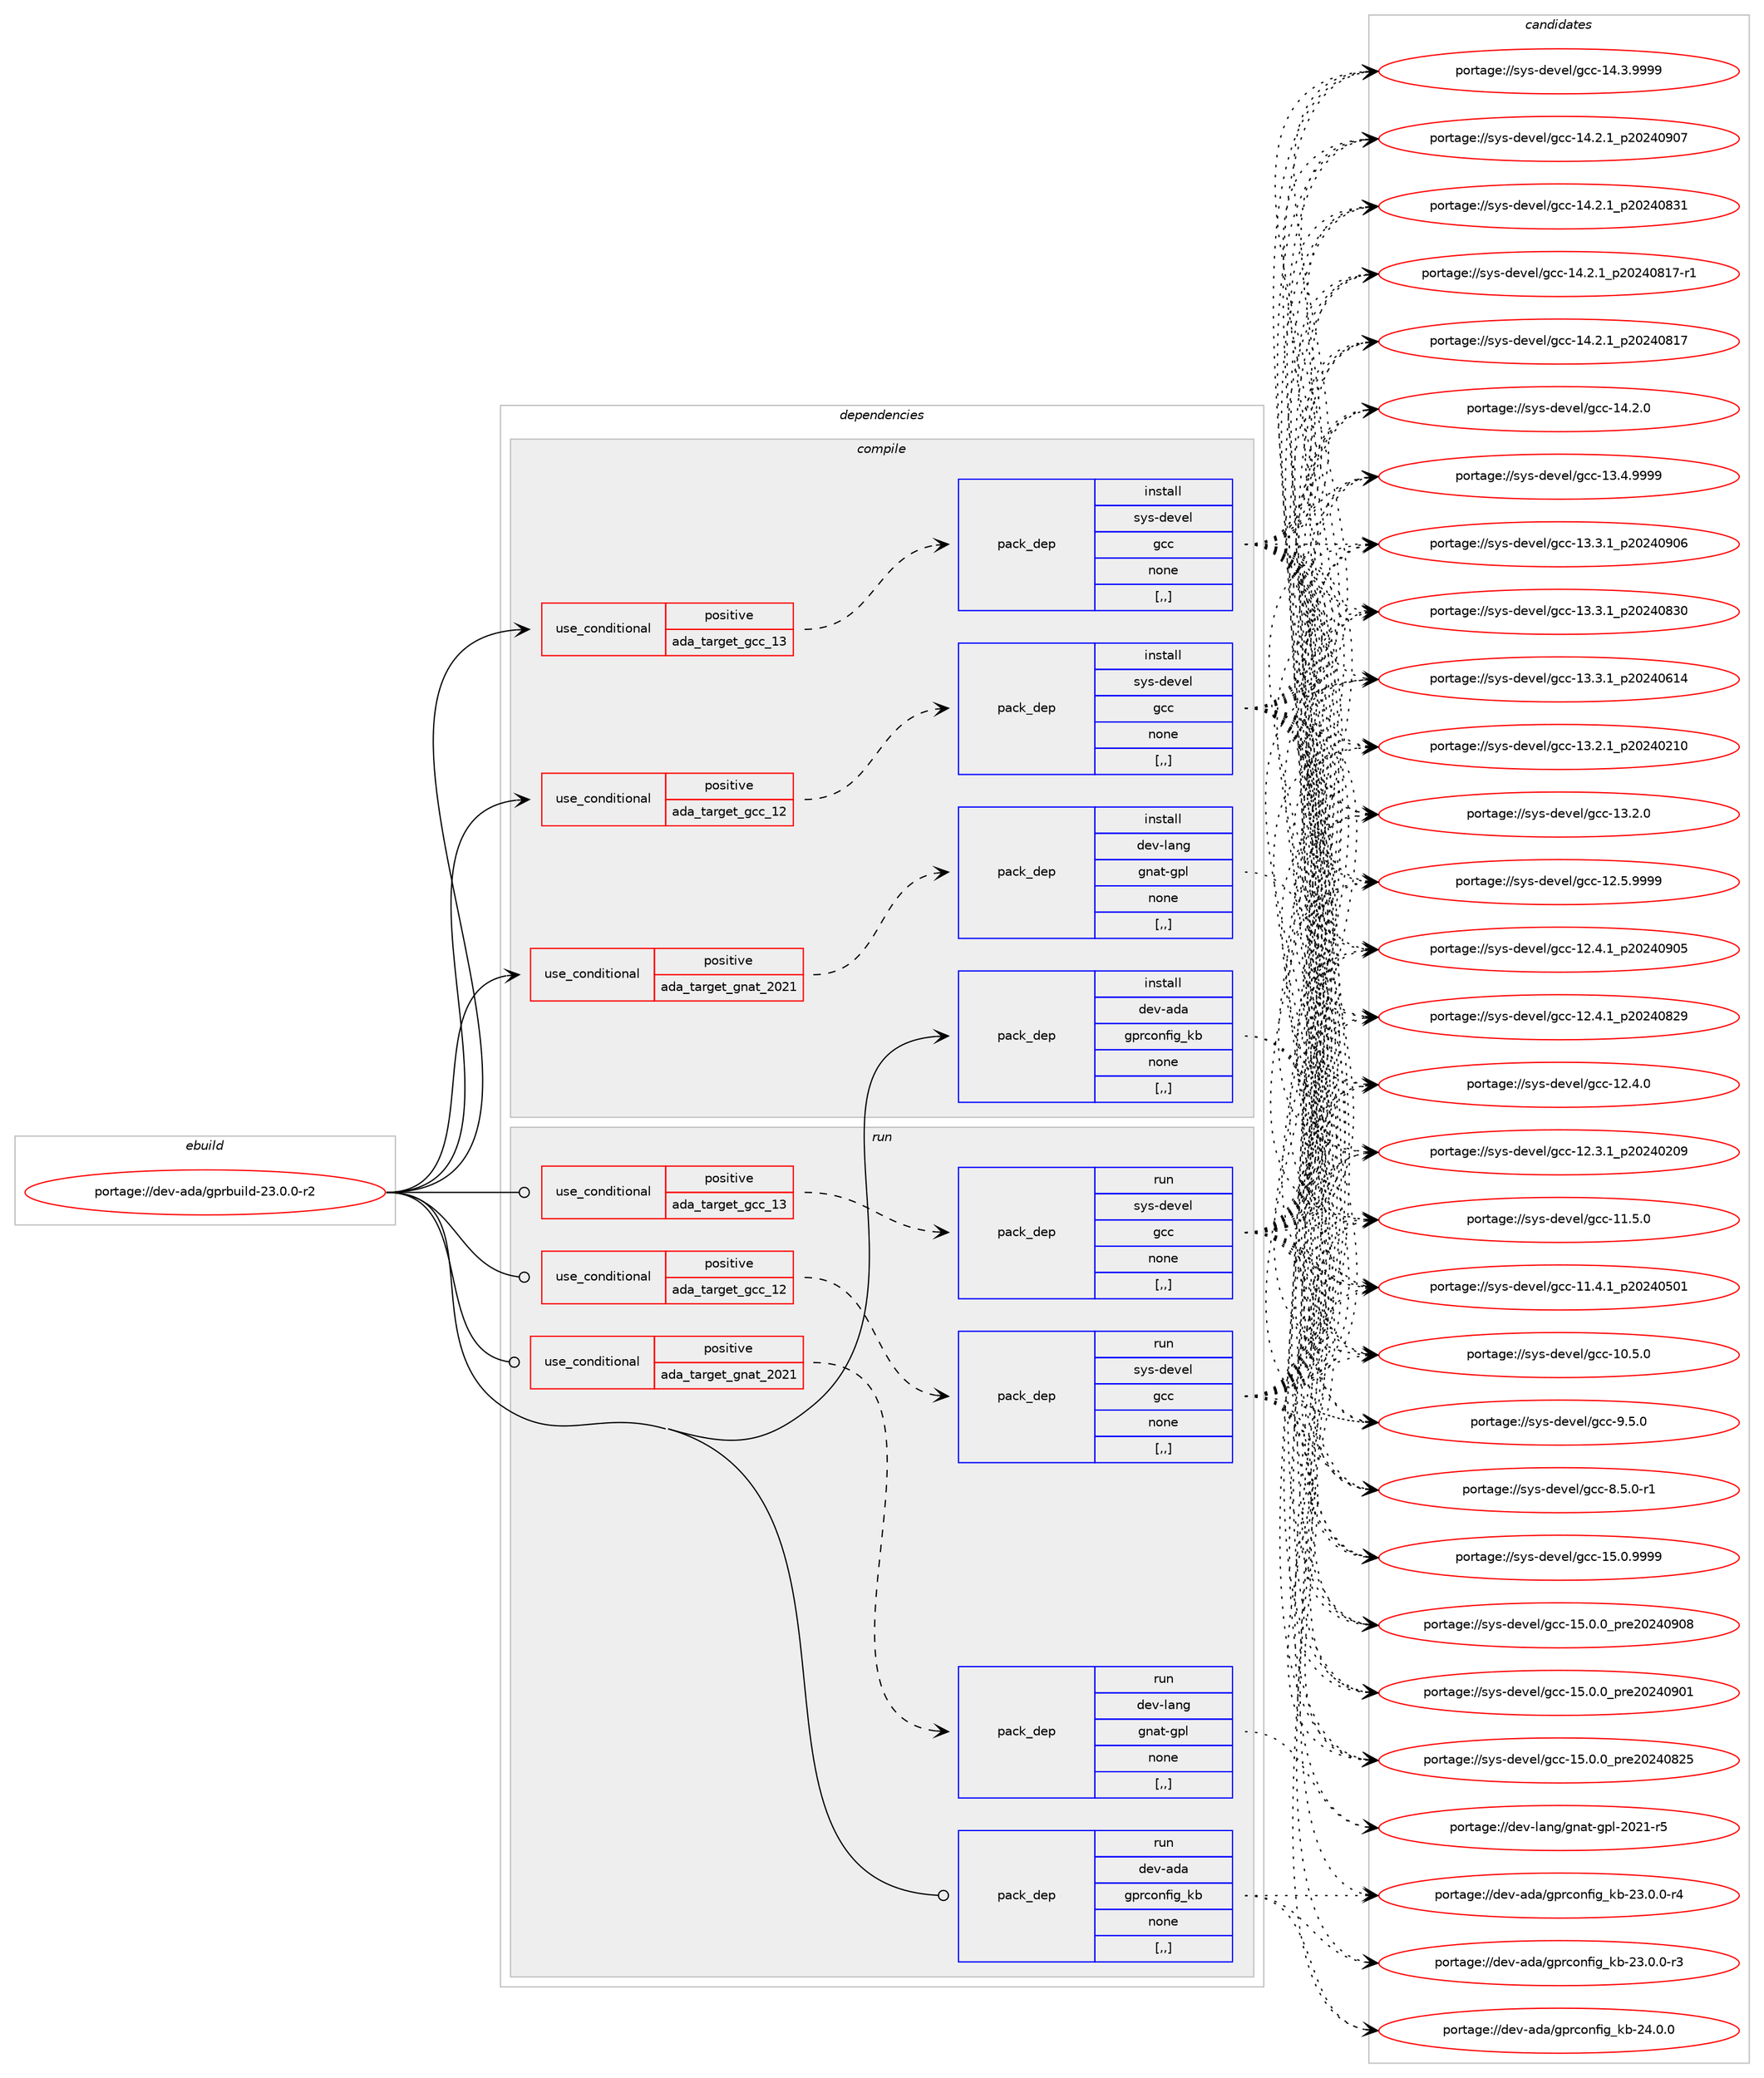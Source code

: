 digraph prolog {

# *************
# Graph options
# *************

newrank=true;
concentrate=true;
compound=true;
graph [rankdir=LR,fontname=Helvetica,fontsize=10,ranksep=1.5];#, ranksep=2.5, nodesep=0.2];
edge  [arrowhead=vee];
node  [fontname=Helvetica,fontsize=10];

# **********
# The ebuild
# **********

subgraph cluster_leftcol {
color=gray;
label=<<i>ebuild</i>>;
id [label="portage://dev-ada/gprbuild-23.0.0-r2", color=red, width=4, href="../dev-ada/gprbuild-23.0.0-r2.svg"];
}

# ****************
# The dependencies
# ****************

subgraph cluster_midcol {
color=gray;
label=<<i>dependencies</i>>;
subgraph cluster_compile {
fillcolor="#eeeeee";
style=filled;
label=<<i>compile</i>>;
subgraph cond146404 {
dependency557333 [label=<<TABLE BORDER="0" CELLBORDER="1" CELLSPACING="0" CELLPADDING="4"><TR><TD ROWSPAN="3" CELLPADDING="10">use_conditional</TD></TR><TR><TD>positive</TD></TR><TR><TD>ada_target_gcc_12</TD></TR></TABLE>>, shape=none, color=red];
subgraph pack406407 {
dependency557334 [label=<<TABLE BORDER="0" CELLBORDER="1" CELLSPACING="0" CELLPADDING="4" WIDTH="220"><TR><TD ROWSPAN="6" CELLPADDING="30">pack_dep</TD></TR><TR><TD WIDTH="110">install</TD></TR><TR><TD>sys-devel</TD></TR><TR><TD>gcc</TD></TR><TR><TD>none</TD></TR><TR><TD>[,,]</TD></TR></TABLE>>, shape=none, color=blue];
}
dependency557333:e -> dependency557334:w [weight=20,style="dashed",arrowhead="vee"];
}
id:e -> dependency557333:w [weight=20,style="solid",arrowhead="vee"];
subgraph cond146405 {
dependency557335 [label=<<TABLE BORDER="0" CELLBORDER="1" CELLSPACING="0" CELLPADDING="4"><TR><TD ROWSPAN="3" CELLPADDING="10">use_conditional</TD></TR><TR><TD>positive</TD></TR><TR><TD>ada_target_gcc_13</TD></TR></TABLE>>, shape=none, color=red];
subgraph pack406408 {
dependency557336 [label=<<TABLE BORDER="0" CELLBORDER="1" CELLSPACING="0" CELLPADDING="4" WIDTH="220"><TR><TD ROWSPAN="6" CELLPADDING="30">pack_dep</TD></TR><TR><TD WIDTH="110">install</TD></TR><TR><TD>sys-devel</TD></TR><TR><TD>gcc</TD></TR><TR><TD>none</TD></TR><TR><TD>[,,]</TD></TR></TABLE>>, shape=none, color=blue];
}
dependency557335:e -> dependency557336:w [weight=20,style="dashed",arrowhead="vee"];
}
id:e -> dependency557335:w [weight=20,style="solid",arrowhead="vee"];
subgraph cond146406 {
dependency557337 [label=<<TABLE BORDER="0" CELLBORDER="1" CELLSPACING="0" CELLPADDING="4"><TR><TD ROWSPAN="3" CELLPADDING="10">use_conditional</TD></TR><TR><TD>positive</TD></TR><TR><TD>ada_target_gnat_2021</TD></TR></TABLE>>, shape=none, color=red];
subgraph pack406409 {
dependency557338 [label=<<TABLE BORDER="0" CELLBORDER="1" CELLSPACING="0" CELLPADDING="4" WIDTH="220"><TR><TD ROWSPAN="6" CELLPADDING="30">pack_dep</TD></TR><TR><TD WIDTH="110">install</TD></TR><TR><TD>dev-lang</TD></TR><TR><TD>gnat-gpl</TD></TR><TR><TD>none</TD></TR><TR><TD>[,,]</TD></TR></TABLE>>, shape=none, color=blue];
}
dependency557337:e -> dependency557338:w [weight=20,style="dashed",arrowhead="vee"];
}
id:e -> dependency557337:w [weight=20,style="solid",arrowhead="vee"];
subgraph pack406410 {
dependency557339 [label=<<TABLE BORDER="0" CELLBORDER="1" CELLSPACING="0" CELLPADDING="4" WIDTH="220"><TR><TD ROWSPAN="6" CELLPADDING="30">pack_dep</TD></TR><TR><TD WIDTH="110">install</TD></TR><TR><TD>dev-ada</TD></TR><TR><TD>gprconfig_kb</TD></TR><TR><TD>none</TD></TR><TR><TD>[,,]</TD></TR></TABLE>>, shape=none, color=blue];
}
id:e -> dependency557339:w [weight=20,style="solid",arrowhead="vee"];
}
subgraph cluster_compileandrun {
fillcolor="#eeeeee";
style=filled;
label=<<i>compile and run</i>>;
}
subgraph cluster_run {
fillcolor="#eeeeee";
style=filled;
label=<<i>run</i>>;
subgraph cond146407 {
dependency557340 [label=<<TABLE BORDER="0" CELLBORDER="1" CELLSPACING="0" CELLPADDING="4"><TR><TD ROWSPAN="3" CELLPADDING="10">use_conditional</TD></TR><TR><TD>positive</TD></TR><TR><TD>ada_target_gcc_12</TD></TR></TABLE>>, shape=none, color=red];
subgraph pack406411 {
dependency557341 [label=<<TABLE BORDER="0" CELLBORDER="1" CELLSPACING="0" CELLPADDING="4" WIDTH="220"><TR><TD ROWSPAN="6" CELLPADDING="30">pack_dep</TD></TR><TR><TD WIDTH="110">run</TD></TR><TR><TD>sys-devel</TD></TR><TR><TD>gcc</TD></TR><TR><TD>none</TD></TR><TR><TD>[,,]</TD></TR></TABLE>>, shape=none, color=blue];
}
dependency557340:e -> dependency557341:w [weight=20,style="dashed",arrowhead="vee"];
}
id:e -> dependency557340:w [weight=20,style="solid",arrowhead="odot"];
subgraph cond146408 {
dependency557342 [label=<<TABLE BORDER="0" CELLBORDER="1" CELLSPACING="0" CELLPADDING="4"><TR><TD ROWSPAN="3" CELLPADDING="10">use_conditional</TD></TR><TR><TD>positive</TD></TR><TR><TD>ada_target_gcc_13</TD></TR></TABLE>>, shape=none, color=red];
subgraph pack406412 {
dependency557343 [label=<<TABLE BORDER="0" CELLBORDER="1" CELLSPACING="0" CELLPADDING="4" WIDTH="220"><TR><TD ROWSPAN="6" CELLPADDING="30">pack_dep</TD></TR><TR><TD WIDTH="110">run</TD></TR><TR><TD>sys-devel</TD></TR><TR><TD>gcc</TD></TR><TR><TD>none</TD></TR><TR><TD>[,,]</TD></TR></TABLE>>, shape=none, color=blue];
}
dependency557342:e -> dependency557343:w [weight=20,style="dashed",arrowhead="vee"];
}
id:e -> dependency557342:w [weight=20,style="solid",arrowhead="odot"];
subgraph cond146409 {
dependency557344 [label=<<TABLE BORDER="0" CELLBORDER="1" CELLSPACING="0" CELLPADDING="4"><TR><TD ROWSPAN="3" CELLPADDING="10">use_conditional</TD></TR><TR><TD>positive</TD></TR><TR><TD>ada_target_gnat_2021</TD></TR></TABLE>>, shape=none, color=red];
subgraph pack406413 {
dependency557345 [label=<<TABLE BORDER="0" CELLBORDER="1" CELLSPACING="0" CELLPADDING="4" WIDTH="220"><TR><TD ROWSPAN="6" CELLPADDING="30">pack_dep</TD></TR><TR><TD WIDTH="110">run</TD></TR><TR><TD>dev-lang</TD></TR><TR><TD>gnat-gpl</TD></TR><TR><TD>none</TD></TR><TR><TD>[,,]</TD></TR></TABLE>>, shape=none, color=blue];
}
dependency557344:e -> dependency557345:w [weight=20,style="dashed",arrowhead="vee"];
}
id:e -> dependency557344:w [weight=20,style="solid",arrowhead="odot"];
subgraph pack406414 {
dependency557346 [label=<<TABLE BORDER="0" CELLBORDER="1" CELLSPACING="0" CELLPADDING="4" WIDTH="220"><TR><TD ROWSPAN="6" CELLPADDING="30">pack_dep</TD></TR><TR><TD WIDTH="110">run</TD></TR><TR><TD>dev-ada</TD></TR><TR><TD>gprconfig_kb</TD></TR><TR><TD>none</TD></TR><TR><TD>[,,]</TD></TR></TABLE>>, shape=none, color=blue];
}
id:e -> dependency557346:w [weight=20,style="solid",arrowhead="odot"];
}
}

# **************
# The candidates
# **************

subgraph cluster_choices {
rank=same;
color=gray;
label=<<i>candidates</i>>;

subgraph choice406407 {
color=black;
nodesep=1;
choice1151211154510010111810110847103999945495346484657575757 [label="portage://sys-devel/gcc-15.0.9999", color=red, width=4,href="../sys-devel/gcc-15.0.9999.svg"];
choice1151211154510010111810110847103999945495346484648951121141015048505248574856 [label="portage://sys-devel/gcc-15.0.0_pre20240908", color=red, width=4,href="../sys-devel/gcc-15.0.0_pre20240908.svg"];
choice1151211154510010111810110847103999945495346484648951121141015048505248574849 [label="portage://sys-devel/gcc-15.0.0_pre20240901", color=red, width=4,href="../sys-devel/gcc-15.0.0_pre20240901.svg"];
choice1151211154510010111810110847103999945495346484648951121141015048505248565053 [label="portage://sys-devel/gcc-15.0.0_pre20240825", color=red, width=4,href="../sys-devel/gcc-15.0.0_pre20240825.svg"];
choice1151211154510010111810110847103999945495246514657575757 [label="portage://sys-devel/gcc-14.3.9999", color=red, width=4,href="../sys-devel/gcc-14.3.9999.svg"];
choice1151211154510010111810110847103999945495246504649951125048505248574855 [label="portage://sys-devel/gcc-14.2.1_p20240907", color=red, width=4,href="../sys-devel/gcc-14.2.1_p20240907.svg"];
choice1151211154510010111810110847103999945495246504649951125048505248565149 [label="portage://sys-devel/gcc-14.2.1_p20240831", color=red, width=4,href="../sys-devel/gcc-14.2.1_p20240831.svg"];
choice11512111545100101118101108471039999454952465046499511250485052485649554511449 [label="portage://sys-devel/gcc-14.2.1_p20240817-r1", color=red, width=4,href="../sys-devel/gcc-14.2.1_p20240817-r1.svg"];
choice1151211154510010111810110847103999945495246504649951125048505248564955 [label="portage://sys-devel/gcc-14.2.1_p20240817", color=red, width=4,href="../sys-devel/gcc-14.2.1_p20240817.svg"];
choice1151211154510010111810110847103999945495246504648 [label="portage://sys-devel/gcc-14.2.0", color=red, width=4,href="../sys-devel/gcc-14.2.0.svg"];
choice1151211154510010111810110847103999945495146524657575757 [label="portage://sys-devel/gcc-13.4.9999", color=red, width=4,href="../sys-devel/gcc-13.4.9999.svg"];
choice1151211154510010111810110847103999945495146514649951125048505248574854 [label="portage://sys-devel/gcc-13.3.1_p20240906", color=red, width=4,href="../sys-devel/gcc-13.3.1_p20240906.svg"];
choice1151211154510010111810110847103999945495146514649951125048505248565148 [label="portage://sys-devel/gcc-13.3.1_p20240830", color=red, width=4,href="../sys-devel/gcc-13.3.1_p20240830.svg"];
choice1151211154510010111810110847103999945495146514649951125048505248544952 [label="portage://sys-devel/gcc-13.3.1_p20240614", color=red, width=4,href="../sys-devel/gcc-13.3.1_p20240614.svg"];
choice1151211154510010111810110847103999945495146504649951125048505248504948 [label="portage://sys-devel/gcc-13.2.1_p20240210", color=red, width=4,href="../sys-devel/gcc-13.2.1_p20240210.svg"];
choice1151211154510010111810110847103999945495146504648 [label="portage://sys-devel/gcc-13.2.0", color=red, width=4,href="../sys-devel/gcc-13.2.0.svg"];
choice1151211154510010111810110847103999945495046534657575757 [label="portage://sys-devel/gcc-12.5.9999", color=red, width=4,href="../sys-devel/gcc-12.5.9999.svg"];
choice1151211154510010111810110847103999945495046524649951125048505248574853 [label="portage://sys-devel/gcc-12.4.1_p20240905", color=red, width=4,href="../sys-devel/gcc-12.4.1_p20240905.svg"];
choice1151211154510010111810110847103999945495046524649951125048505248565057 [label="portage://sys-devel/gcc-12.4.1_p20240829", color=red, width=4,href="../sys-devel/gcc-12.4.1_p20240829.svg"];
choice1151211154510010111810110847103999945495046524648 [label="portage://sys-devel/gcc-12.4.0", color=red, width=4,href="../sys-devel/gcc-12.4.0.svg"];
choice1151211154510010111810110847103999945495046514649951125048505248504857 [label="portage://sys-devel/gcc-12.3.1_p20240209", color=red, width=4,href="../sys-devel/gcc-12.3.1_p20240209.svg"];
choice1151211154510010111810110847103999945494946534648 [label="portage://sys-devel/gcc-11.5.0", color=red, width=4,href="../sys-devel/gcc-11.5.0.svg"];
choice1151211154510010111810110847103999945494946524649951125048505248534849 [label="portage://sys-devel/gcc-11.4.1_p20240501", color=red, width=4,href="../sys-devel/gcc-11.4.1_p20240501.svg"];
choice1151211154510010111810110847103999945494846534648 [label="portage://sys-devel/gcc-10.5.0", color=red, width=4,href="../sys-devel/gcc-10.5.0.svg"];
choice11512111545100101118101108471039999455746534648 [label="portage://sys-devel/gcc-9.5.0", color=red, width=4,href="../sys-devel/gcc-9.5.0.svg"];
choice115121115451001011181011084710399994556465346484511449 [label="portage://sys-devel/gcc-8.5.0-r1", color=red, width=4,href="../sys-devel/gcc-8.5.0-r1.svg"];
dependency557334:e -> choice1151211154510010111810110847103999945495346484657575757:w [style=dotted,weight="100"];
dependency557334:e -> choice1151211154510010111810110847103999945495346484648951121141015048505248574856:w [style=dotted,weight="100"];
dependency557334:e -> choice1151211154510010111810110847103999945495346484648951121141015048505248574849:w [style=dotted,weight="100"];
dependency557334:e -> choice1151211154510010111810110847103999945495346484648951121141015048505248565053:w [style=dotted,weight="100"];
dependency557334:e -> choice1151211154510010111810110847103999945495246514657575757:w [style=dotted,weight="100"];
dependency557334:e -> choice1151211154510010111810110847103999945495246504649951125048505248574855:w [style=dotted,weight="100"];
dependency557334:e -> choice1151211154510010111810110847103999945495246504649951125048505248565149:w [style=dotted,weight="100"];
dependency557334:e -> choice11512111545100101118101108471039999454952465046499511250485052485649554511449:w [style=dotted,weight="100"];
dependency557334:e -> choice1151211154510010111810110847103999945495246504649951125048505248564955:w [style=dotted,weight="100"];
dependency557334:e -> choice1151211154510010111810110847103999945495246504648:w [style=dotted,weight="100"];
dependency557334:e -> choice1151211154510010111810110847103999945495146524657575757:w [style=dotted,weight="100"];
dependency557334:e -> choice1151211154510010111810110847103999945495146514649951125048505248574854:w [style=dotted,weight="100"];
dependency557334:e -> choice1151211154510010111810110847103999945495146514649951125048505248565148:w [style=dotted,weight="100"];
dependency557334:e -> choice1151211154510010111810110847103999945495146514649951125048505248544952:w [style=dotted,weight="100"];
dependency557334:e -> choice1151211154510010111810110847103999945495146504649951125048505248504948:w [style=dotted,weight="100"];
dependency557334:e -> choice1151211154510010111810110847103999945495146504648:w [style=dotted,weight="100"];
dependency557334:e -> choice1151211154510010111810110847103999945495046534657575757:w [style=dotted,weight="100"];
dependency557334:e -> choice1151211154510010111810110847103999945495046524649951125048505248574853:w [style=dotted,weight="100"];
dependency557334:e -> choice1151211154510010111810110847103999945495046524649951125048505248565057:w [style=dotted,weight="100"];
dependency557334:e -> choice1151211154510010111810110847103999945495046524648:w [style=dotted,weight="100"];
dependency557334:e -> choice1151211154510010111810110847103999945495046514649951125048505248504857:w [style=dotted,weight="100"];
dependency557334:e -> choice1151211154510010111810110847103999945494946534648:w [style=dotted,weight="100"];
dependency557334:e -> choice1151211154510010111810110847103999945494946524649951125048505248534849:w [style=dotted,weight="100"];
dependency557334:e -> choice1151211154510010111810110847103999945494846534648:w [style=dotted,weight="100"];
dependency557334:e -> choice11512111545100101118101108471039999455746534648:w [style=dotted,weight="100"];
dependency557334:e -> choice115121115451001011181011084710399994556465346484511449:w [style=dotted,weight="100"];
}
subgraph choice406408 {
color=black;
nodesep=1;
choice1151211154510010111810110847103999945495346484657575757 [label="portage://sys-devel/gcc-15.0.9999", color=red, width=4,href="../sys-devel/gcc-15.0.9999.svg"];
choice1151211154510010111810110847103999945495346484648951121141015048505248574856 [label="portage://sys-devel/gcc-15.0.0_pre20240908", color=red, width=4,href="../sys-devel/gcc-15.0.0_pre20240908.svg"];
choice1151211154510010111810110847103999945495346484648951121141015048505248574849 [label="portage://sys-devel/gcc-15.0.0_pre20240901", color=red, width=4,href="../sys-devel/gcc-15.0.0_pre20240901.svg"];
choice1151211154510010111810110847103999945495346484648951121141015048505248565053 [label="portage://sys-devel/gcc-15.0.0_pre20240825", color=red, width=4,href="../sys-devel/gcc-15.0.0_pre20240825.svg"];
choice1151211154510010111810110847103999945495246514657575757 [label="portage://sys-devel/gcc-14.3.9999", color=red, width=4,href="../sys-devel/gcc-14.3.9999.svg"];
choice1151211154510010111810110847103999945495246504649951125048505248574855 [label="portage://sys-devel/gcc-14.2.1_p20240907", color=red, width=4,href="../sys-devel/gcc-14.2.1_p20240907.svg"];
choice1151211154510010111810110847103999945495246504649951125048505248565149 [label="portage://sys-devel/gcc-14.2.1_p20240831", color=red, width=4,href="../sys-devel/gcc-14.2.1_p20240831.svg"];
choice11512111545100101118101108471039999454952465046499511250485052485649554511449 [label="portage://sys-devel/gcc-14.2.1_p20240817-r1", color=red, width=4,href="../sys-devel/gcc-14.2.1_p20240817-r1.svg"];
choice1151211154510010111810110847103999945495246504649951125048505248564955 [label="portage://sys-devel/gcc-14.2.1_p20240817", color=red, width=4,href="../sys-devel/gcc-14.2.1_p20240817.svg"];
choice1151211154510010111810110847103999945495246504648 [label="portage://sys-devel/gcc-14.2.0", color=red, width=4,href="../sys-devel/gcc-14.2.0.svg"];
choice1151211154510010111810110847103999945495146524657575757 [label="portage://sys-devel/gcc-13.4.9999", color=red, width=4,href="../sys-devel/gcc-13.4.9999.svg"];
choice1151211154510010111810110847103999945495146514649951125048505248574854 [label="portage://sys-devel/gcc-13.3.1_p20240906", color=red, width=4,href="../sys-devel/gcc-13.3.1_p20240906.svg"];
choice1151211154510010111810110847103999945495146514649951125048505248565148 [label="portage://sys-devel/gcc-13.3.1_p20240830", color=red, width=4,href="../sys-devel/gcc-13.3.1_p20240830.svg"];
choice1151211154510010111810110847103999945495146514649951125048505248544952 [label="portage://sys-devel/gcc-13.3.1_p20240614", color=red, width=4,href="../sys-devel/gcc-13.3.1_p20240614.svg"];
choice1151211154510010111810110847103999945495146504649951125048505248504948 [label="portage://sys-devel/gcc-13.2.1_p20240210", color=red, width=4,href="../sys-devel/gcc-13.2.1_p20240210.svg"];
choice1151211154510010111810110847103999945495146504648 [label="portage://sys-devel/gcc-13.2.0", color=red, width=4,href="../sys-devel/gcc-13.2.0.svg"];
choice1151211154510010111810110847103999945495046534657575757 [label="portage://sys-devel/gcc-12.5.9999", color=red, width=4,href="../sys-devel/gcc-12.5.9999.svg"];
choice1151211154510010111810110847103999945495046524649951125048505248574853 [label="portage://sys-devel/gcc-12.4.1_p20240905", color=red, width=4,href="../sys-devel/gcc-12.4.1_p20240905.svg"];
choice1151211154510010111810110847103999945495046524649951125048505248565057 [label="portage://sys-devel/gcc-12.4.1_p20240829", color=red, width=4,href="../sys-devel/gcc-12.4.1_p20240829.svg"];
choice1151211154510010111810110847103999945495046524648 [label="portage://sys-devel/gcc-12.4.0", color=red, width=4,href="../sys-devel/gcc-12.4.0.svg"];
choice1151211154510010111810110847103999945495046514649951125048505248504857 [label="portage://sys-devel/gcc-12.3.1_p20240209", color=red, width=4,href="../sys-devel/gcc-12.3.1_p20240209.svg"];
choice1151211154510010111810110847103999945494946534648 [label="portage://sys-devel/gcc-11.5.0", color=red, width=4,href="../sys-devel/gcc-11.5.0.svg"];
choice1151211154510010111810110847103999945494946524649951125048505248534849 [label="portage://sys-devel/gcc-11.4.1_p20240501", color=red, width=4,href="../sys-devel/gcc-11.4.1_p20240501.svg"];
choice1151211154510010111810110847103999945494846534648 [label="portage://sys-devel/gcc-10.5.0", color=red, width=4,href="../sys-devel/gcc-10.5.0.svg"];
choice11512111545100101118101108471039999455746534648 [label="portage://sys-devel/gcc-9.5.0", color=red, width=4,href="../sys-devel/gcc-9.5.0.svg"];
choice115121115451001011181011084710399994556465346484511449 [label="portage://sys-devel/gcc-8.5.0-r1", color=red, width=4,href="../sys-devel/gcc-8.5.0-r1.svg"];
dependency557336:e -> choice1151211154510010111810110847103999945495346484657575757:w [style=dotted,weight="100"];
dependency557336:e -> choice1151211154510010111810110847103999945495346484648951121141015048505248574856:w [style=dotted,weight="100"];
dependency557336:e -> choice1151211154510010111810110847103999945495346484648951121141015048505248574849:w [style=dotted,weight="100"];
dependency557336:e -> choice1151211154510010111810110847103999945495346484648951121141015048505248565053:w [style=dotted,weight="100"];
dependency557336:e -> choice1151211154510010111810110847103999945495246514657575757:w [style=dotted,weight="100"];
dependency557336:e -> choice1151211154510010111810110847103999945495246504649951125048505248574855:w [style=dotted,weight="100"];
dependency557336:e -> choice1151211154510010111810110847103999945495246504649951125048505248565149:w [style=dotted,weight="100"];
dependency557336:e -> choice11512111545100101118101108471039999454952465046499511250485052485649554511449:w [style=dotted,weight="100"];
dependency557336:e -> choice1151211154510010111810110847103999945495246504649951125048505248564955:w [style=dotted,weight="100"];
dependency557336:e -> choice1151211154510010111810110847103999945495246504648:w [style=dotted,weight="100"];
dependency557336:e -> choice1151211154510010111810110847103999945495146524657575757:w [style=dotted,weight="100"];
dependency557336:e -> choice1151211154510010111810110847103999945495146514649951125048505248574854:w [style=dotted,weight="100"];
dependency557336:e -> choice1151211154510010111810110847103999945495146514649951125048505248565148:w [style=dotted,weight="100"];
dependency557336:e -> choice1151211154510010111810110847103999945495146514649951125048505248544952:w [style=dotted,weight="100"];
dependency557336:e -> choice1151211154510010111810110847103999945495146504649951125048505248504948:w [style=dotted,weight="100"];
dependency557336:e -> choice1151211154510010111810110847103999945495146504648:w [style=dotted,weight="100"];
dependency557336:e -> choice1151211154510010111810110847103999945495046534657575757:w [style=dotted,weight="100"];
dependency557336:e -> choice1151211154510010111810110847103999945495046524649951125048505248574853:w [style=dotted,weight="100"];
dependency557336:e -> choice1151211154510010111810110847103999945495046524649951125048505248565057:w [style=dotted,weight="100"];
dependency557336:e -> choice1151211154510010111810110847103999945495046524648:w [style=dotted,weight="100"];
dependency557336:e -> choice1151211154510010111810110847103999945495046514649951125048505248504857:w [style=dotted,weight="100"];
dependency557336:e -> choice1151211154510010111810110847103999945494946534648:w [style=dotted,weight="100"];
dependency557336:e -> choice1151211154510010111810110847103999945494946524649951125048505248534849:w [style=dotted,weight="100"];
dependency557336:e -> choice1151211154510010111810110847103999945494846534648:w [style=dotted,weight="100"];
dependency557336:e -> choice11512111545100101118101108471039999455746534648:w [style=dotted,weight="100"];
dependency557336:e -> choice115121115451001011181011084710399994556465346484511449:w [style=dotted,weight="100"];
}
subgraph choice406409 {
color=black;
nodesep=1;
choice100101118451089711010347103110971164510311210845504850494511453 [label="portage://dev-lang/gnat-gpl-2021-r5", color=red, width=4,href="../dev-lang/gnat-gpl-2021-r5.svg"];
dependency557338:e -> choice100101118451089711010347103110971164510311210845504850494511453:w [style=dotted,weight="100"];
}
subgraph choice406410 {
color=black;
nodesep=1;
choice1001011184597100974710311211499111110102105103951079845505246484648 [label="portage://dev-ada/gprconfig_kb-24.0.0", color=red, width=4,href="../dev-ada/gprconfig_kb-24.0.0.svg"];
choice10010111845971009747103112114991111101021051039510798455051464846484511452 [label="portage://dev-ada/gprconfig_kb-23.0.0-r4", color=red, width=4,href="../dev-ada/gprconfig_kb-23.0.0-r4.svg"];
choice10010111845971009747103112114991111101021051039510798455051464846484511451 [label="portage://dev-ada/gprconfig_kb-23.0.0-r3", color=red, width=4,href="../dev-ada/gprconfig_kb-23.0.0-r3.svg"];
dependency557339:e -> choice1001011184597100974710311211499111110102105103951079845505246484648:w [style=dotted,weight="100"];
dependency557339:e -> choice10010111845971009747103112114991111101021051039510798455051464846484511452:w [style=dotted,weight="100"];
dependency557339:e -> choice10010111845971009747103112114991111101021051039510798455051464846484511451:w [style=dotted,weight="100"];
}
subgraph choice406411 {
color=black;
nodesep=1;
choice1151211154510010111810110847103999945495346484657575757 [label="portage://sys-devel/gcc-15.0.9999", color=red, width=4,href="../sys-devel/gcc-15.0.9999.svg"];
choice1151211154510010111810110847103999945495346484648951121141015048505248574856 [label="portage://sys-devel/gcc-15.0.0_pre20240908", color=red, width=4,href="../sys-devel/gcc-15.0.0_pre20240908.svg"];
choice1151211154510010111810110847103999945495346484648951121141015048505248574849 [label="portage://sys-devel/gcc-15.0.0_pre20240901", color=red, width=4,href="../sys-devel/gcc-15.0.0_pre20240901.svg"];
choice1151211154510010111810110847103999945495346484648951121141015048505248565053 [label="portage://sys-devel/gcc-15.0.0_pre20240825", color=red, width=4,href="../sys-devel/gcc-15.0.0_pre20240825.svg"];
choice1151211154510010111810110847103999945495246514657575757 [label="portage://sys-devel/gcc-14.3.9999", color=red, width=4,href="../sys-devel/gcc-14.3.9999.svg"];
choice1151211154510010111810110847103999945495246504649951125048505248574855 [label="portage://sys-devel/gcc-14.2.1_p20240907", color=red, width=4,href="../sys-devel/gcc-14.2.1_p20240907.svg"];
choice1151211154510010111810110847103999945495246504649951125048505248565149 [label="portage://sys-devel/gcc-14.2.1_p20240831", color=red, width=4,href="../sys-devel/gcc-14.2.1_p20240831.svg"];
choice11512111545100101118101108471039999454952465046499511250485052485649554511449 [label="portage://sys-devel/gcc-14.2.1_p20240817-r1", color=red, width=4,href="../sys-devel/gcc-14.2.1_p20240817-r1.svg"];
choice1151211154510010111810110847103999945495246504649951125048505248564955 [label="portage://sys-devel/gcc-14.2.1_p20240817", color=red, width=4,href="../sys-devel/gcc-14.2.1_p20240817.svg"];
choice1151211154510010111810110847103999945495246504648 [label="portage://sys-devel/gcc-14.2.0", color=red, width=4,href="../sys-devel/gcc-14.2.0.svg"];
choice1151211154510010111810110847103999945495146524657575757 [label="portage://sys-devel/gcc-13.4.9999", color=red, width=4,href="../sys-devel/gcc-13.4.9999.svg"];
choice1151211154510010111810110847103999945495146514649951125048505248574854 [label="portage://sys-devel/gcc-13.3.1_p20240906", color=red, width=4,href="../sys-devel/gcc-13.3.1_p20240906.svg"];
choice1151211154510010111810110847103999945495146514649951125048505248565148 [label="portage://sys-devel/gcc-13.3.1_p20240830", color=red, width=4,href="../sys-devel/gcc-13.3.1_p20240830.svg"];
choice1151211154510010111810110847103999945495146514649951125048505248544952 [label="portage://sys-devel/gcc-13.3.1_p20240614", color=red, width=4,href="../sys-devel/gcc-13.3.1_p20240614.svg"];
choice1151211154510010111810110847103999945495146504649951125048505248504948 [label="portage://sys-devel/gcc-13.2.1_p20240210", color=red, width=4,href="../sys-devel/gcc-13.2.1_p20240210.svg"];
choice1151211154510010111810110847103999945495146504648 [label="portage://sys-devel/gcc-13.2.0", color=red, width=4,href="../sys-devel/gcc-13.2.0.svg"];
choice1151211154510010111810110847103999945495046534657575757 [label="portage://sys-devel/gcc-12.5.9999", color=red, width=4,href="../sys-devel/gcc-12.5.9999.svg"];
choice1151211154510010111810110847103999945495046524649951125048505248574853 [label="portage://sys-devel/gcc-12.4.1_p20240905", color=red, width=4,href="../sys-devel/gcc-12.4.1_p20240905.svg"];
choice1151211154510010111810110847103999945495046524649951125048505248565057 [label="portage://sys-devel/gcc-12.4.1_p20240829", color=red, width=4,href="../sys-devel/gcc-12.4.1_p20240829.svg"];
choice1151211154510010111810110847103999945495046524648 [label="portage://sys-devel/gcc-12.4.0", color=red, width=4,href="../sys-devel/gcc-12.4.0.svg"];
choice1151211154510010111810110847103999945495046514649951125048505248504857 [label="portage://sys-devel/gcc-12.3.1_p20240209", color=red, width=4,href="../sys-devel/gcc-12.3.1_p20240209.svg"];
choice1151211154510010111810110847103999945494946534648 [label="portage://sys-devel/gcc-11.5.0", color=red, width=4,href="../sys-devel/gcc-11.5.0.svg"];
choice1151211154510010111810110847103999945494946524649951125048505248534849 [label="portage://sys-devel/gcc-11.4.1_p20240501", color=red, width=4,href="../sys-devel/gcc-11.4.1_p20240501.svg"];
choice1151211154510010111810110847103999945494846534648 [label="portage://sys-devel/gcc-10.5.0", color=red, width=4,href="../sys-devel/gcc-10.5.0.svg"];
choice11512111545100101118101108471039999455746534648 [label="portage://sys-devel/gcc-9.5.0", color=red, width=4,href="../sys-devel/gcc-9.5.0.svg"];
choice115121115451001011181011084710399994556465346484511449 [label="portage://sys-devel/gcc-8.5.0-r1", color=red, width=4,href="../sys-devel/gcc-8.5.0-r1.svg"];
dependency557341:e -> choice1151211154510010111810110847103999945495346484657575757:w [style=dotted,weight="100"];
dependency557341:e -> choice1151211154510010111810110847103999945495346484648951121141015048505248574856:w [style=dotted,weight="100"];
dependency557341:e -> choice1151211154510010111810110847103999945495346484648951121141015048505248574849:w [style=dotted,weight="100"];
dependency557341:e -> choice1151211154510010111810110847103999945495346484648951121141015048505248565053:w [style=dotted,weight="100"];
dependency557341:e -> choice1151211154510010111810110847103999945495246514657575757:w [style=dotted,weight="100"];
dependency557341:e -> choice1151211154510010111810110847103999945495246504649951125048505248574855:w [style=dotted,weight="100"];
dependency557341:e -> choice1151211154510010111810110847103999945495246504649951125048505248565149:w [style=dotted,weight="100"];
dependency557341:e -> choice11512111545100101118101108471039999454952465046499511250485052485649554511449:w [style=dotted,weight="100"];
dependency557341:e -> choice1151211154510010111810110847103999945495246504649951125048505248564955:w [style=dotted,weight="100"];
dependency557341:e -> choice1151211154510010111810110847103999945495246504648:w [style=dotted,weight="100"];
dependency557341:e -> choice1151211154510010111810110847103999945495146524657575757:w [style=dotted,weight="100"];
dependency557341:e -> choice1151211154510010111810110847103999945495146514649951125048505248574854:w [style=dotted,weight="100"];
dependency557341:e -> choice1151211154510010111810110847103999945495146514649951125048505248565148:w [style=dotted,weight="100"];
dependency557341:e -> choice1151211154510010111810110847103999945495146514649951125048505248544952:w [style=dotted,weight="100"];
dependency557341:e -> choice1151211154510010111810110847103999945495146504649951125048505248504948:w [style=dotted,weight="100"];
dependency557341:e -> choice1151211154510010111810110847103999945495146504648:w [style=dotted,weight="100"];
dependency557341:e -> choice1151211154510010111810110847103999945495046534657575757:w [style=dotted,weight="100"];
dependency557341:e -> choice1151211154510010111810110847103999945495046524649951125048505248574853:w [style=dotted,weight="100"];
dependency557341:e -> choice1151211154510010111810110847103999945495046524649951125048505248565057:w [style=dotted,weight="100"];
dependency557341:e -> choice1151211154510010111810110847103999945495046524648:w [style=dotted,weight="100"];
dependency557341:e -> choice1151211154510010111810110847103999945495046514649951125048505248504857:w [style=dotted,weight="100"];
dependency557341:e -> choice1151211154510010111810110847103999945494946534648:w [style=dotted,weight="100"];
dependency557341:e -> choice1151211154510010111810110847103999945494946524649951125048505248534849:w [style=dotted,weight="100"];
dependency557341:e -> choice1151211154510010111810110847103999945494846534648:w [style=dotted,weight="100"];
dependency557341:e -> choice11512111545100101118101108471039999455746534648:w [style=dotted,weight="100"];
dependency557341:e -> choice115121115451001011181011084710399994556465346484511449:w [style=dotted,weight="100"];
}
subgraph choice406412 {
color=black;
nodesep=1;
choice1151211154510010111810110847103999945495346484657575757 [label="portage://sys-devel/gcc-15.0.9999", color=red, width=4,href="../sys-devel/gcc-15.0.9999.svg"];
choice1151211154510010111810110847103999945495346484648951121141015048505248574856 [label="portage://sys-devel/gcc-15.0.0_pre20240908", color=red, width=4,href="../sys-devel/gcc-15.0.0_pre20240908.svg"];
choice1151211154510010111810110847103999945495346484648951121141015048505248574849 [label="portage://sys-devel/gcc-15.0.0_pre20240901", color=red, width=4,href="../sys-devel/gcc-15.0.0_pre20240901.svg"];
choice1151211154510010111810110847103999945495346484648951121141015048505248565053 [label="portage://sys-devel/gcc-15.0.0_pre20240825", color=red, width=4,href="../sys-devel/gcc-15.0.0_pre20240825.svg"];
choice1151211154510010111810110847103999945495246514657575757 [label="portage://sys-devel/gcc-14.3.9999", color=red, width=4,href="../sys-devel/gcc-14.3.9999.svg"];
choice1151211154510010111810110847103999945495246504649951125048505248574855 [label="portage://sys-devel/gcc-14.2.1_p20240907", color=red, width=4,href="../sys-devel/gcc-14.2.1_p20240907.svg"];
choice1151211154510010111810110847103999945495246504649951125048505248565149 [label="portage://sys-devel/gcc-14.2.1_p20240831", color=red, width=4,href="../sys-devel/gcc-14.2.1_p20240831.svg"];
choice11512111545100101118101108471039999454952465046499511250485052485649554511449 [label="portage://sys-devel/gcc-14.2.1_p20240817-r1", color=red, width=4,href="../sys-devel/gcc-14.2.1_p20240817-r1.svg"];
choice1151211154510010111810110847103999945495246504649951125048505248564955 [label="portage://sys-devel/gcc-14.2.1_p20240817", color=red, width=4,href="../sys-devel/gcc-14.2.1_p20240817.svg"];
choice1151211154510010111810110847103999945495246504648 [label="portage://sys-devel/gcc-14.2.0", color=red, width=4,href="../sys-devel/gcc-14.2.0.svg"];
choice1151211154510010111810110847103999945495146524657575757 [label="portage://sys-devel/gcc-13.4.9999", color=red, width=4,href="../sys-devel/gcc-13.4.9999.svg"];
choice1151211154510010111810110847103999945495146514649951125048505248574854 [label="portage://sys-devel/gcc-13.3.1_p20240906", color=red, width=4,href="../sys-devel/gcc-13.3.1_p20240906.svg"];
choice1151211154510010111810110847103999945495146514649951125048505248565148 [label="portage://sys-devel/gcc-13.3.1_p20240830", color=red, width=4,href="../sys-devel/gcc-13.3.1_p20240830.svg"];
choice1151211154510010111810110847103999945495146514649951125048505248544952 [label="portage://sys-devel/gcc-13.3.1_p20240614", color=red, width=4,href="../sys-devel/gcc-13.3.1_p20240614.svg"];
choice1151211154510010111810110847103999945495146504649951125048505248504948 [label="portage://sys-devel/gcc-13.2.1_p20240210", color=red, width=4,href="../sys-devel/gcc-13.2.1_p20240210.svg"];
choice1151211154510010111810110847103999945495146504648 [label="portage://sys-devel/gcc-13.2.0", color=red, width=4,href="../sys-devel/gcc-13.2.0.svg"];
choice1151211154510010111810110847103999945495046534657575757 [label="portage://sys-devel/gcc-12.5.9999", color=red, width=4,href="../sys-devel/gcc-12.5.9999.svg"];
choice1151211154510010111810110847103999945495046524649951125048505248574853 [label="portage://sys-devel/gcc-12.4.1_p20240905", color=red, width=4,href="../sys-devel/gcc-12.4.1_p20240905.svg"];
choice1151211154510010111810110847103999945495046524649951125048505248565057 [label="portage://sys-devel/gcc-12.4.1_p20240829", color=red, width=4,href="../sys-devel/gcc-12.4.1_p20240829.svg"];
choice1151211154510010111810110847103999945495046524648 [label="portage://sys-devel/gcc-12.4.0", color=red, width=4,href="../sys-devel/gcc-12.4.0.svg"];
choice1151211154510010111810110847103999945495046514649951125048505248504857 [label="portage://sys-devel/gcc-12.3.1_p20240209", color=red, width=4,href="../sys-devel/gcc-12.3.1_p20240209.svg"];
choice1151211154510010111810110847103999945494946534648 [label="portage://sys-devel/gcc-11.5.0", color=red, width=4,href="../sys-devel/gcc-11.5.0.svg"];
choice1151211154510010111810110847103999945494946524649951125048505248534849 [label="portage://sys-devel/gcc-11.4.1_p20240501", color=red, width=4,href="../sys-devel/gcc-11.4.1_p20240501.svg"];
choice1151211154510010111810110847103999945494846534648 [label="portage://sys-devel/gcc-10.5.0", color=red, width=4,href="../sys-devel/gcc-10.5.0.svg"];
choice11512111545100101118101108471039999455746534648 [label="portage://sys-devel/gcc-9.5.0", color=red, width=4,href="../sys-devel/gcc-9.5.0.svg"];
choice115121115451001011181011084710399994556465346484511449 [label="portage://sys-devel/gcc-8.5.0-r1", color=red, width=4,href="../sys-devel/gcc-8.5.0-r1.svg"];
dependency557343:e -> choice1151211154510010111810110847103999945495346484657575757:w [style=dotted,weight="100"];
dependency557343:e -> choice1151211154510010111810110847103999945495346484648951121141015048505248574856:w [style=dotted,weight="100"];
dependency557343:e -> choice1151211154510010111810110847103999945495346484648951121141015048505248574849:w [style=dotted,weight="100"];
dependency557343:e -> choice1151211154510010111810110847103999945495346484648951121141015048505248565053:w [style=dotted,weight="100"];
dependency557343:e -> choice1151211154510010111810110847103999945495246514657575757:w [style=dotted,weight="100"];
dependency557343:e -> choice1151211154510010111810110847103999945495246504649951125048505248574855:w [style=dotted,weight="100"];
dependency557343:e -> choice1151211154510010111810110847103999945495246504649951125048505248565149:w [style=dotted,weight="100"];
dependency557343:e -> choice11512111545100101118101108471039999454952465046499511250485052485649554511449:w [style=dotted,weight="100"];
dependency557343:e -> choice1151211154510010111810110847103999945495246504649951125048505248564955:w [style=dotted,weight="100"];
dependency557343:e -> choice1151211154510010111810110847103999945495246504648:w [style=dotted,weight="100"];
dependency557343:e -> choice1151211154510010111810110847103999945495146524657575757:w [style=dotted,weight="100"];
dependency557343:e -> choice1151211154510010111810110847103999945495146514649951125048505248574854:w [style=dotted,weight="100"];
dependency557343:e -> choice1151211154510010111810110847103999945495146514649951125048505248565148:w [style=dotted,weight="100"];
dependency557343:e -> choice1151211154510010111810110847103999945495146514649951125048505248544952:w [style=dotted,weight="100"];
dependency557343:e -> choice1151211154510010111810110847103999945495146504649951125048505248504948:w [style=dotted,weight="100"];
dependency557343:e -> choice1151211154510010111810110847103999945495146504648:w [style=dotted,weight="100"];
dependency557343:e -> choice1151211154510010111810110847103999945495046534657575757:w [style=dotted,weight="100"];
dependency557343:e -> choice1151211154510010111810110847103999945495046524649951125048505248574853:w [style=dotted,weight="100"];
dependency557343:e -> choice1151211154510010111810110847103999945495046524649951125048505248565057:w [style=dotted,weight="100"];
dependency557343:e -> choice1151211154510010111810110847103999945495046524648:w [style=dotted,weight="100"];
dependency557343:e -> choice1151211154510010111810110847103999945495046514649951125048505248504857:w [style=dotted,weight="100"];
dependency557343:e -> choice1151211154510010111810110847103999945494946534648:w [style=dotted,weight="100"];
dependency557343:e -> choice1151211154510010111810110847103999945494946524649951125048505248534849:w [style=dotted,weight="100"];
dependency557343:e -> choice1151211154510010111810110847103999945494846534648:w [style=dotted,weight="100"];
dependency557343:e -> choice11512111545100101118101108471039999455746534648:w [style=dotted,weight="100"];
dependency557343:e -> choice115121115451001011181011084710399994556465346484511449:w [style=dotted,weight="100"];
}
subgraph choice406413 {
color=black;
nodesep=1;
choice100101118451089711010347103110971164510311210845504850494511453 [label="portage://dev-lang/gnat-gpl-2021-r5", color=red, width=4,href="../dev-lang/gnat-gpl-2021-r5.svg"];
dependency557345:e -> choice100101118451089711010347103110971164510311210845504850494511453:w [style=dotted,weight="100"];
}
subgraph choice406414 {
color=black;
nodesep=1;
choice1001011184597100974710311211499111110102105103951079845505246484648 [label="portage://dev-ada/gprconfig_kb-24.0.0", color=red, width=4,href="../dev-ada/gprconfig_kb-24.0.0.svg"];
choice10010111845971009747103112114991111101021051039510798455051464846484511452 [label="portage://dev-ada/gprconfig_kb-23.0.0-r4", color=red, width=4,href="../dev-ada/gprconfig_kb-23.0.0-r4.svg"];
choice10010111845971009747103112114991111101021051039510798455051464846484511451 [label="portage://dev-ada/gprconfig_kb-23.0.0-r3", color=red, width=4,href="../dev-ada/gprconfig_kb-23.0.0-r3.svg"];
dependency557346:e -> choice1001011184597100974710311211499111110102105103951079845505246484648:w [style=dotted,weight="100"];
dependency557346:e -> choice10010111845971009747103112114991111101021051039510798455051464846484511452:w [style=dotted,weight="100"];
dependency557346:e -> choice10010111845971009747103112114991111101021051039510798455051464846484511451:w [style=dotted,weight="100"];
}
}

}

